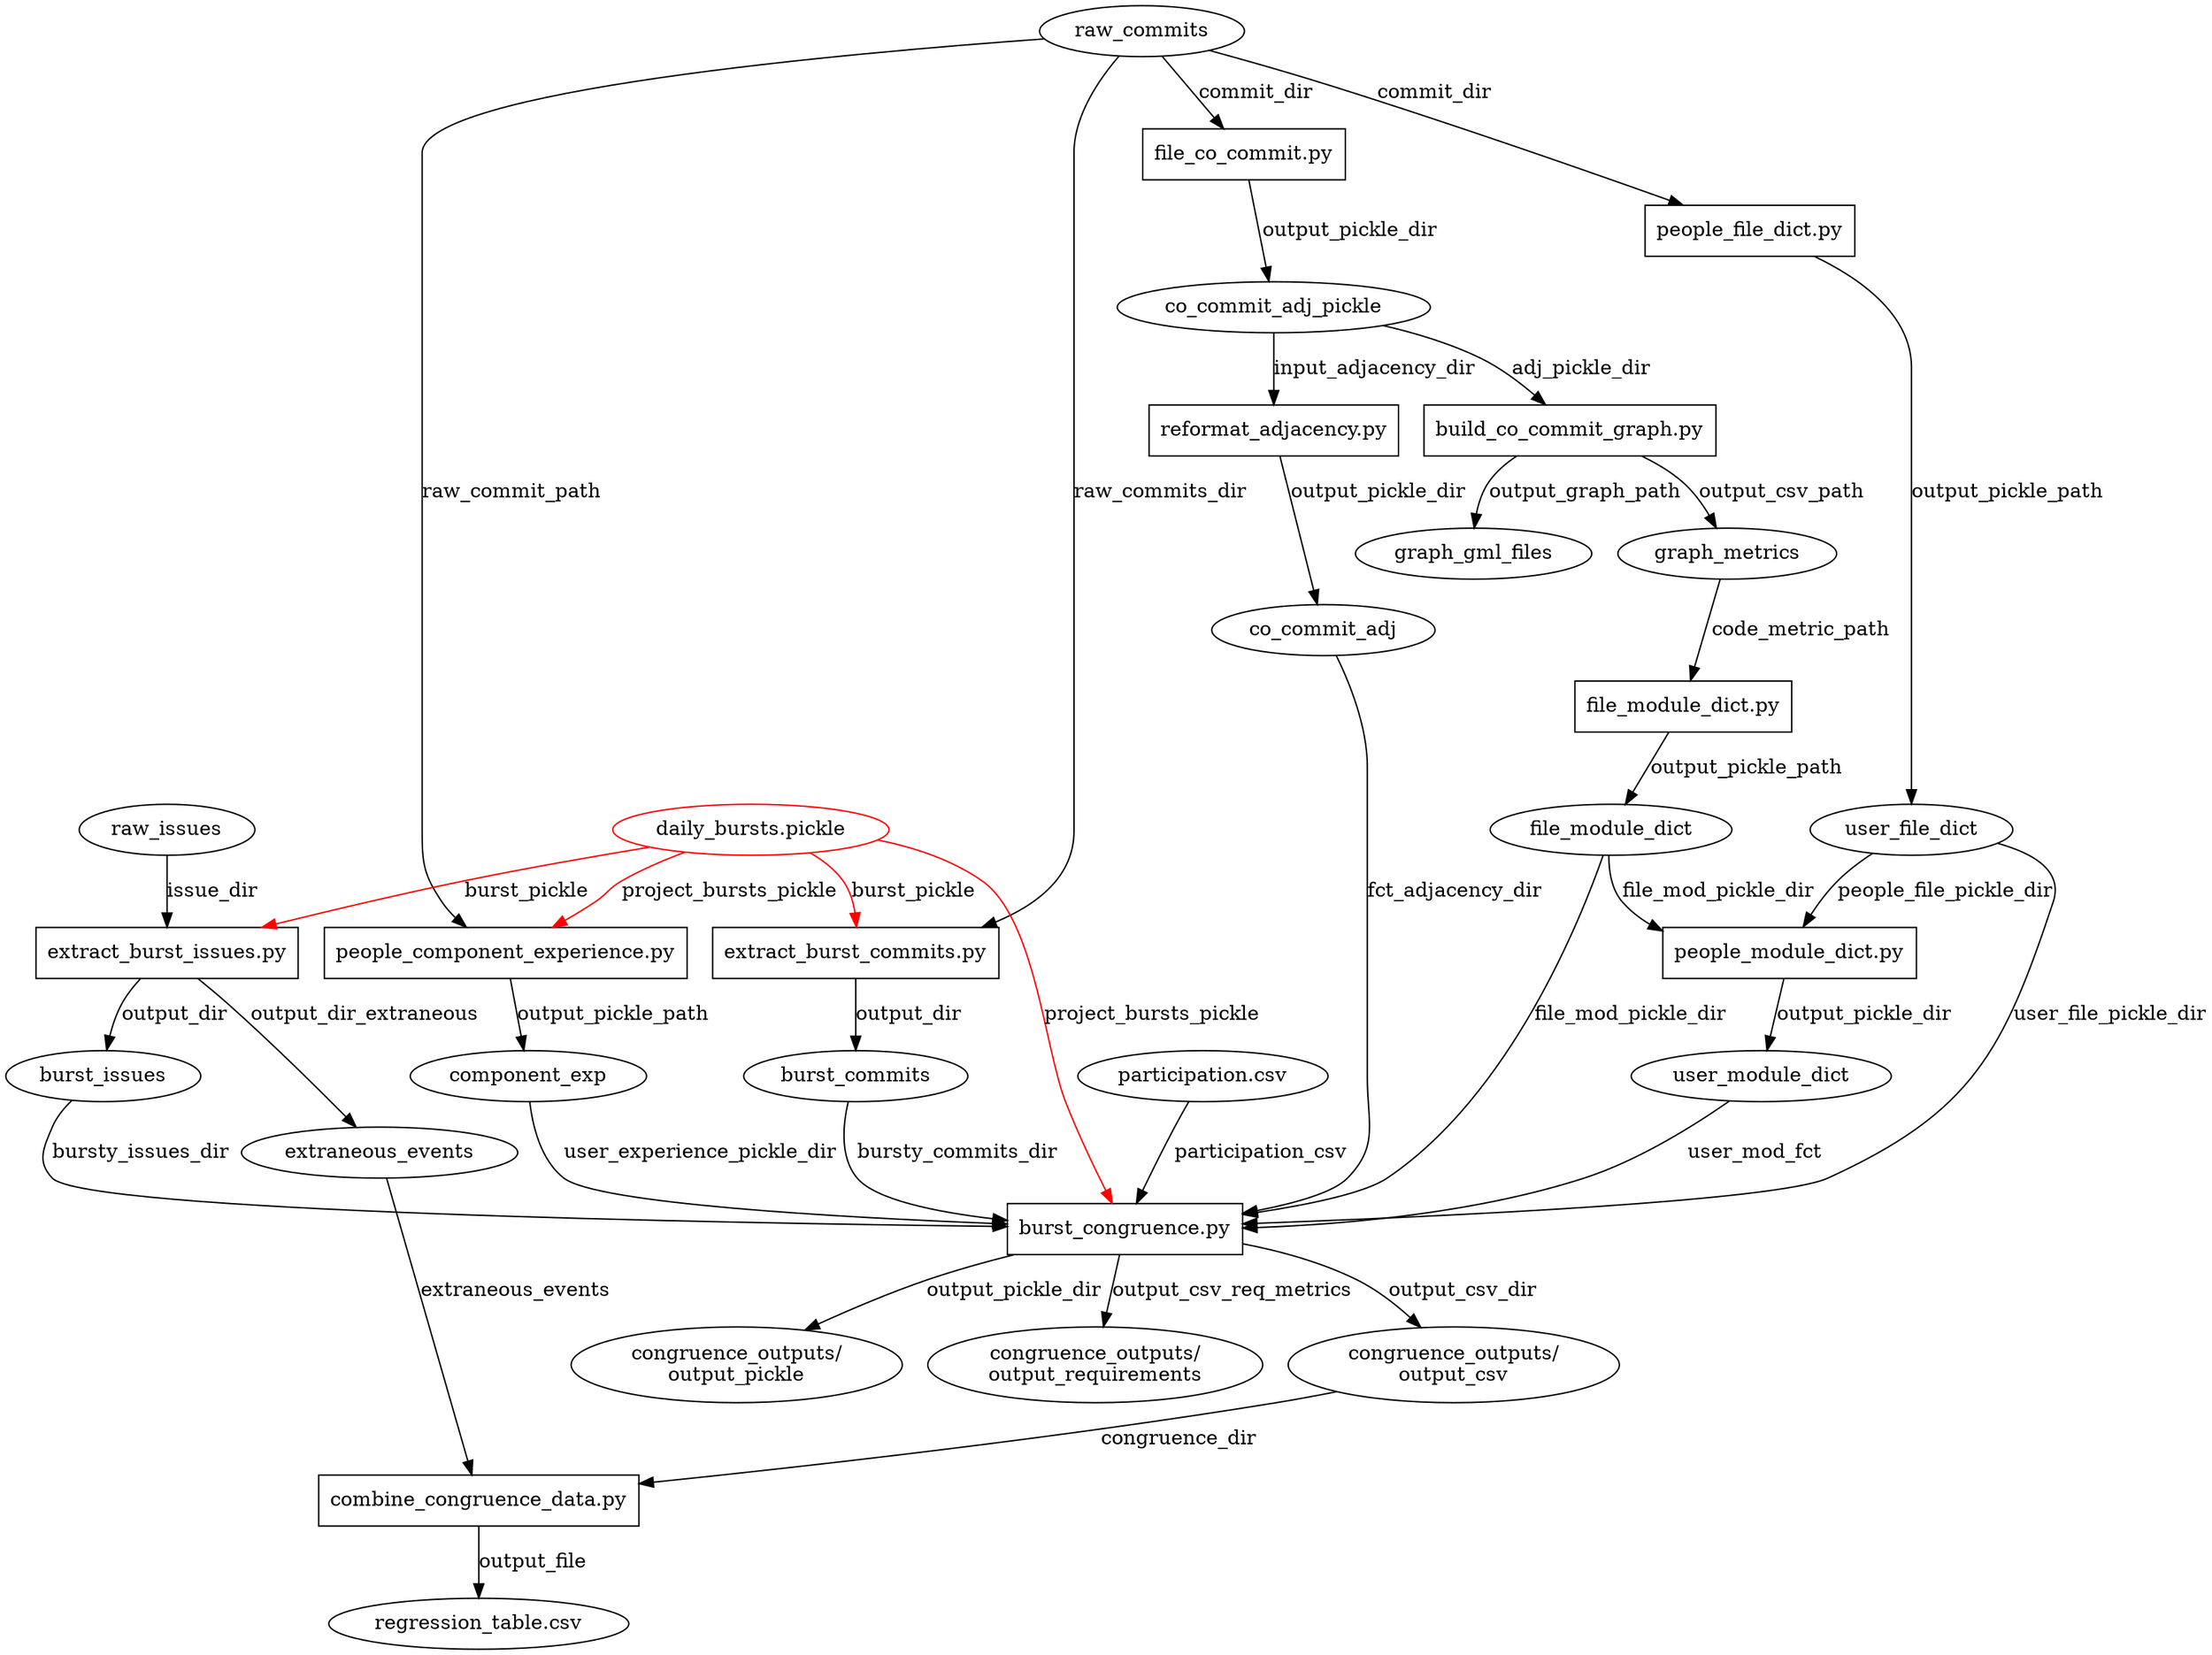 
DiGraph coordination_software {
    edge [labelfontsize=10.0];
    node [labelfontsize=14.0];
    "extract_burst_commits.py" [shape=box];
    "extract_burst_issues.py"[shape=box];
    "file_co_commit.py"[shape=box];
    "build_co_commit_graph.py"[shape=box];
    "file_module_dict.py"[shape=box];
    "people_file_dict.py"[shape=box];
    "people_module_dict.py"[shape=box];
    "people_component_experience.py"[shape=box];
    "reformat_adjacency.py"[shape=box];
    "burst_congruence.py"[shape=box];
    "combine_congruence_data.py"[shape=box];
   
    "raw_commits" ;
    "burst_commits" ;
    "burst_issues" ;
    "daily_bursts.pickle" [color="red"];
    "co_commit_adj_pickle" ;
    "graph_metrics" ;
    "graph_gml_files" ;
    "file_module_dict" ;
    "user_file_dict" ;
    "user_module_dict" ;
    "component_exp" ;
    "co_commit_adj" ;
    "participation.csv" ;
    "congruence_outputs/\noutput_csv" ;
    "congruence_outputs/\noutput_pickle" ;
    "congruence_outputs/\noutput_requirements" ;
    "extraneous_events" ;
    "regression_table.csv" ;
   
    "raw_commits" -> "extract_burst_commits.py" [label="raw_commits_dir"];
    "daily_bursts.pickle" -> "extract_burst_commits.py" [label="burst_pickle", color="red"];
    "extract_burst_commits.py" -> "burst_commits" [label="output_dir"];

    "raw_issues" -> "extract_burst_issues.py" [label="issue_dir"];
    "daily_bursts.pickle" -> "extract_burst_issues.py" [label="burst_pickle", color="red"];
    "extract_burst_issues.py" -> "burst_issues" [label="output_dir"];
    "extract_burst_issues.py" -> "extraneous_events" [label="output_dir_extraneous"];

    "raw_commits" -> "file_co_commit.py" [label="commit_dir"];
    "file_co_commit.py" -> "co_commit_adj_pickle" [label="output_pickle_dir"];

    "co_commit_adj_pickle" -> "build_co_commit_graph.py" [label="adj_pickle_dir"];
    "build_co_commit_graph.py" -> "graph_gml_files" [label="output_graph_path"];
    "build_co_commit_graph.py" -> "graph_metrics" [label="output_csv_path"];

    "file_module_dict.py" -> "file_module_dict" [label="output_pickle_path"];
    "graph_metrics" -> "file_module_dict.py" [label="code_metric_path"];

    "raw_commits" -> "people_file_dict.py" [label="commit_dir"];
    "people_file_dict.py" -> "user_file_dict" [label="output_pickle_path"];

    "user_file_dict" -> "people_module_dict.py" [label="people_file_pickle_dir"];
    "file_module_dict" -> "people_module_dict.py" [label="file_mod_pickle_dir"];
    "people_module_dict.py" -> "user_module_dict" [label="output_pickle_dir"];

    "raw_commits" -> "people_component_experience.py" [label="raw_commit_path"];
    "daily_bursts.pickle" -> "people_component_experience.py" [label="project_bursts_pickle", color="red"];
    "people_component_experience.py" -> "component_exp" [label="output_pickle_path"];

    "co_commit_adj_pickle" -> "reformat_adjacency.py" [label="input_adjacency_dir"];
    "reformat_adjacency.py" -> "co_commit_adj" [label="output_pickle_dir"];

    "co_commit_adj" -> "burst_congruence.py" [label="fct_adjacency_dir"];
    "user_file_dict" -> "burst_congruence.py" [label="user_file_pickle_dir"];
    "user_module_dict" -> "burst_congruence.py" [label="user_mod_fct"];
    "burst_commits" -> "burst_congruence.py" [label="bursty_commits_dir"];
    "burst_issues" -> "burst_congruence.py" [label="bursty_issues_dir"];
    "daily_bursts.pickle" -> "burst_congruence.py" [label="project_bursts_pickle", color="red"];
    "file_module_dict" -> "burst_congruence.py" [label="file_mod_pickle_dir"];
    "component_exp" -> "burst_congruence.py" [label="user_experience_pickle_dir"];
    "participation.csv" -> "burst_congruence.py" [label="participation_csv"];
    "burst_congruence.py" -> "congruence_outputs/\noutput_csv" [label="output_csv_dir"];
    "burst_congruence.py" -> "congruence_outputs/\noutput_pickle" [label="output_pickle_dir"];
    "burst_congruence.py" -> "congruence_outputs/\noutput_requirements" [label="output_csv_req_metrics"];

    "congruence_outputs/\noutput_csv" -> "combine_congruence_data.py" [label="congruence_dir"];
    "extraneous_events" -> "combine_congruence_data.py" [label="extraneous_events"];
    "combine_congruence_data.py" -> "regression_table.csv" [label="output_file"];
}
